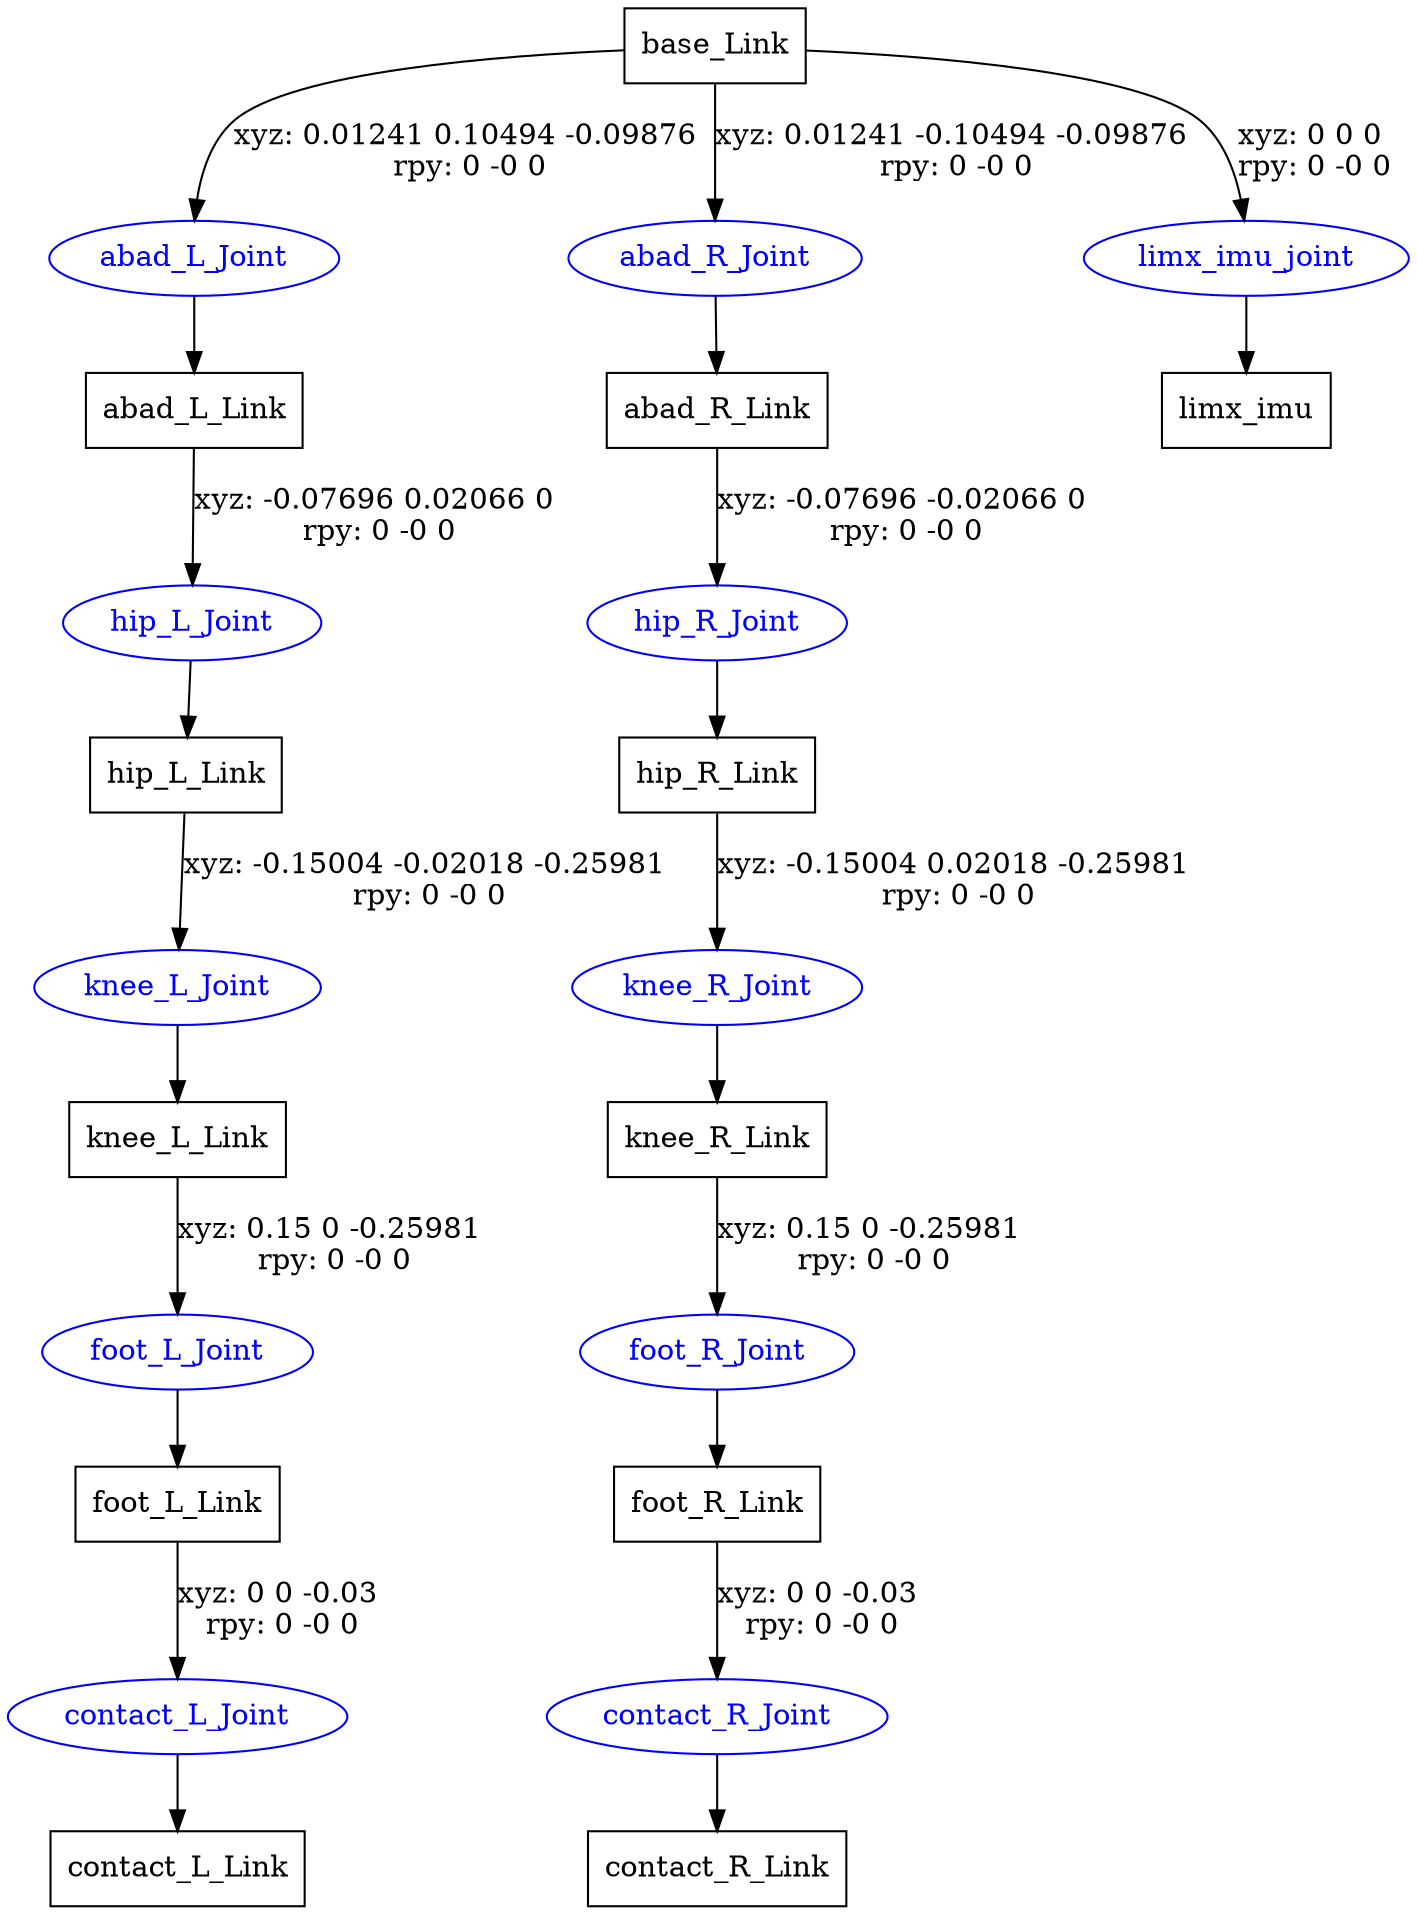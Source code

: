 digraph G {
node [shape=box];
"base_Link" [label="base_Link"];
"abad_L_Link" [label="abad_L_Link"];
"hip_L_Link" [label="hip_L_Link"];
"knee_L_Link" [label="knee_L_Link"];
"foot_L_Link" [label="foot_L_Link"];
"contact_L_Link" [label="contact_L_Link"];
"abad_R_Link" [label="abad_R_Link"];
"hip_R_Link" [label="hip_R_Link"];
"knee_R_Link" [label="knee_R_Link"];
"foot_R_Link" [label="foot_R_Link"];
"contact_R_Link" [label="contact_R_Link"];
"limx_imu" [label="limx_imu"];
node [shape=ellipse, color=blue, fontcolor=blue];
"base_Link" -> "abad_L_Joint" [label="xyz: 0.01241 0.10494 -0.09876 \nrpy: 0 -0 0"]
"abad_L_Joint" -> "abad_L_Link"
"abad_L_Link" -> "hip_L_Joint" [label="xyz: -0.07696 0.02066 0 \nrpy: 0 -0 0"]
"hip_L_Joint" -> "hip_L_Link"
"hip_L_Link" -> "knee_L_Joint" [label="xyz: -0.15004 -0.02018 -0.25981 \nrpy: 0 -0 0"]
"knee_L_Joint" -> "knee_L_Link"
"knee_L_Link" -> "foot_L_Joint" [label="xyz: 0.15 0 -0.25981 \nrpy: 0 -0 0"]
"foot_L_Joint" -> "foot_L_Link"
"foot_L_Link" -> "contact_L_Joint" [label="xyz: 0 0 -0.03 \nrpy: 0 -0 0"]
"contact_L_Joint" -> "contact_L_Link"
"base_Link" -> "abad_R_Joint" [label="xyz: 0.01241 -0.10494 -0.09876 \nrpy: 0 -0 0"]
"abad_R_Joint" -> "abad_R_Link"
"abad_R_Link" -> "hip_R_Joint" [label="xyz: -0.07696 -0.02066 0 \nrpy: 0 -0 0"]
"hip_R_Joint" -> "hip_R_Link"
"hip_R_Link" -> "knee_R_Joint" [label="xyz: -0.15004 0.02018 -0.25981 \nrpy: 0 -0 0"]
"knee_R_Joint" -> "knee_R_Link"
"knee_R_Link" -> "foot_R_Joint" [label="xyz: 0.15 0 -0.25981 \nrpy: 0 -0 0"]
"foot_R_Joint" -> "foot_R_Link"
"foot_R_Link" -> "contact_R_Joint" [label="xyz: 0 0 -0.03 \nrpy: 0 -0 0"]
"contact_R_Joint" -> "contact_R_Link"
"base_Link" -> "limx_imu_joint" [label="xyz: 0 0 0 \nrpy: 0 -0 0"]
"limx_imu_joint" -> "limx_imu"
}
